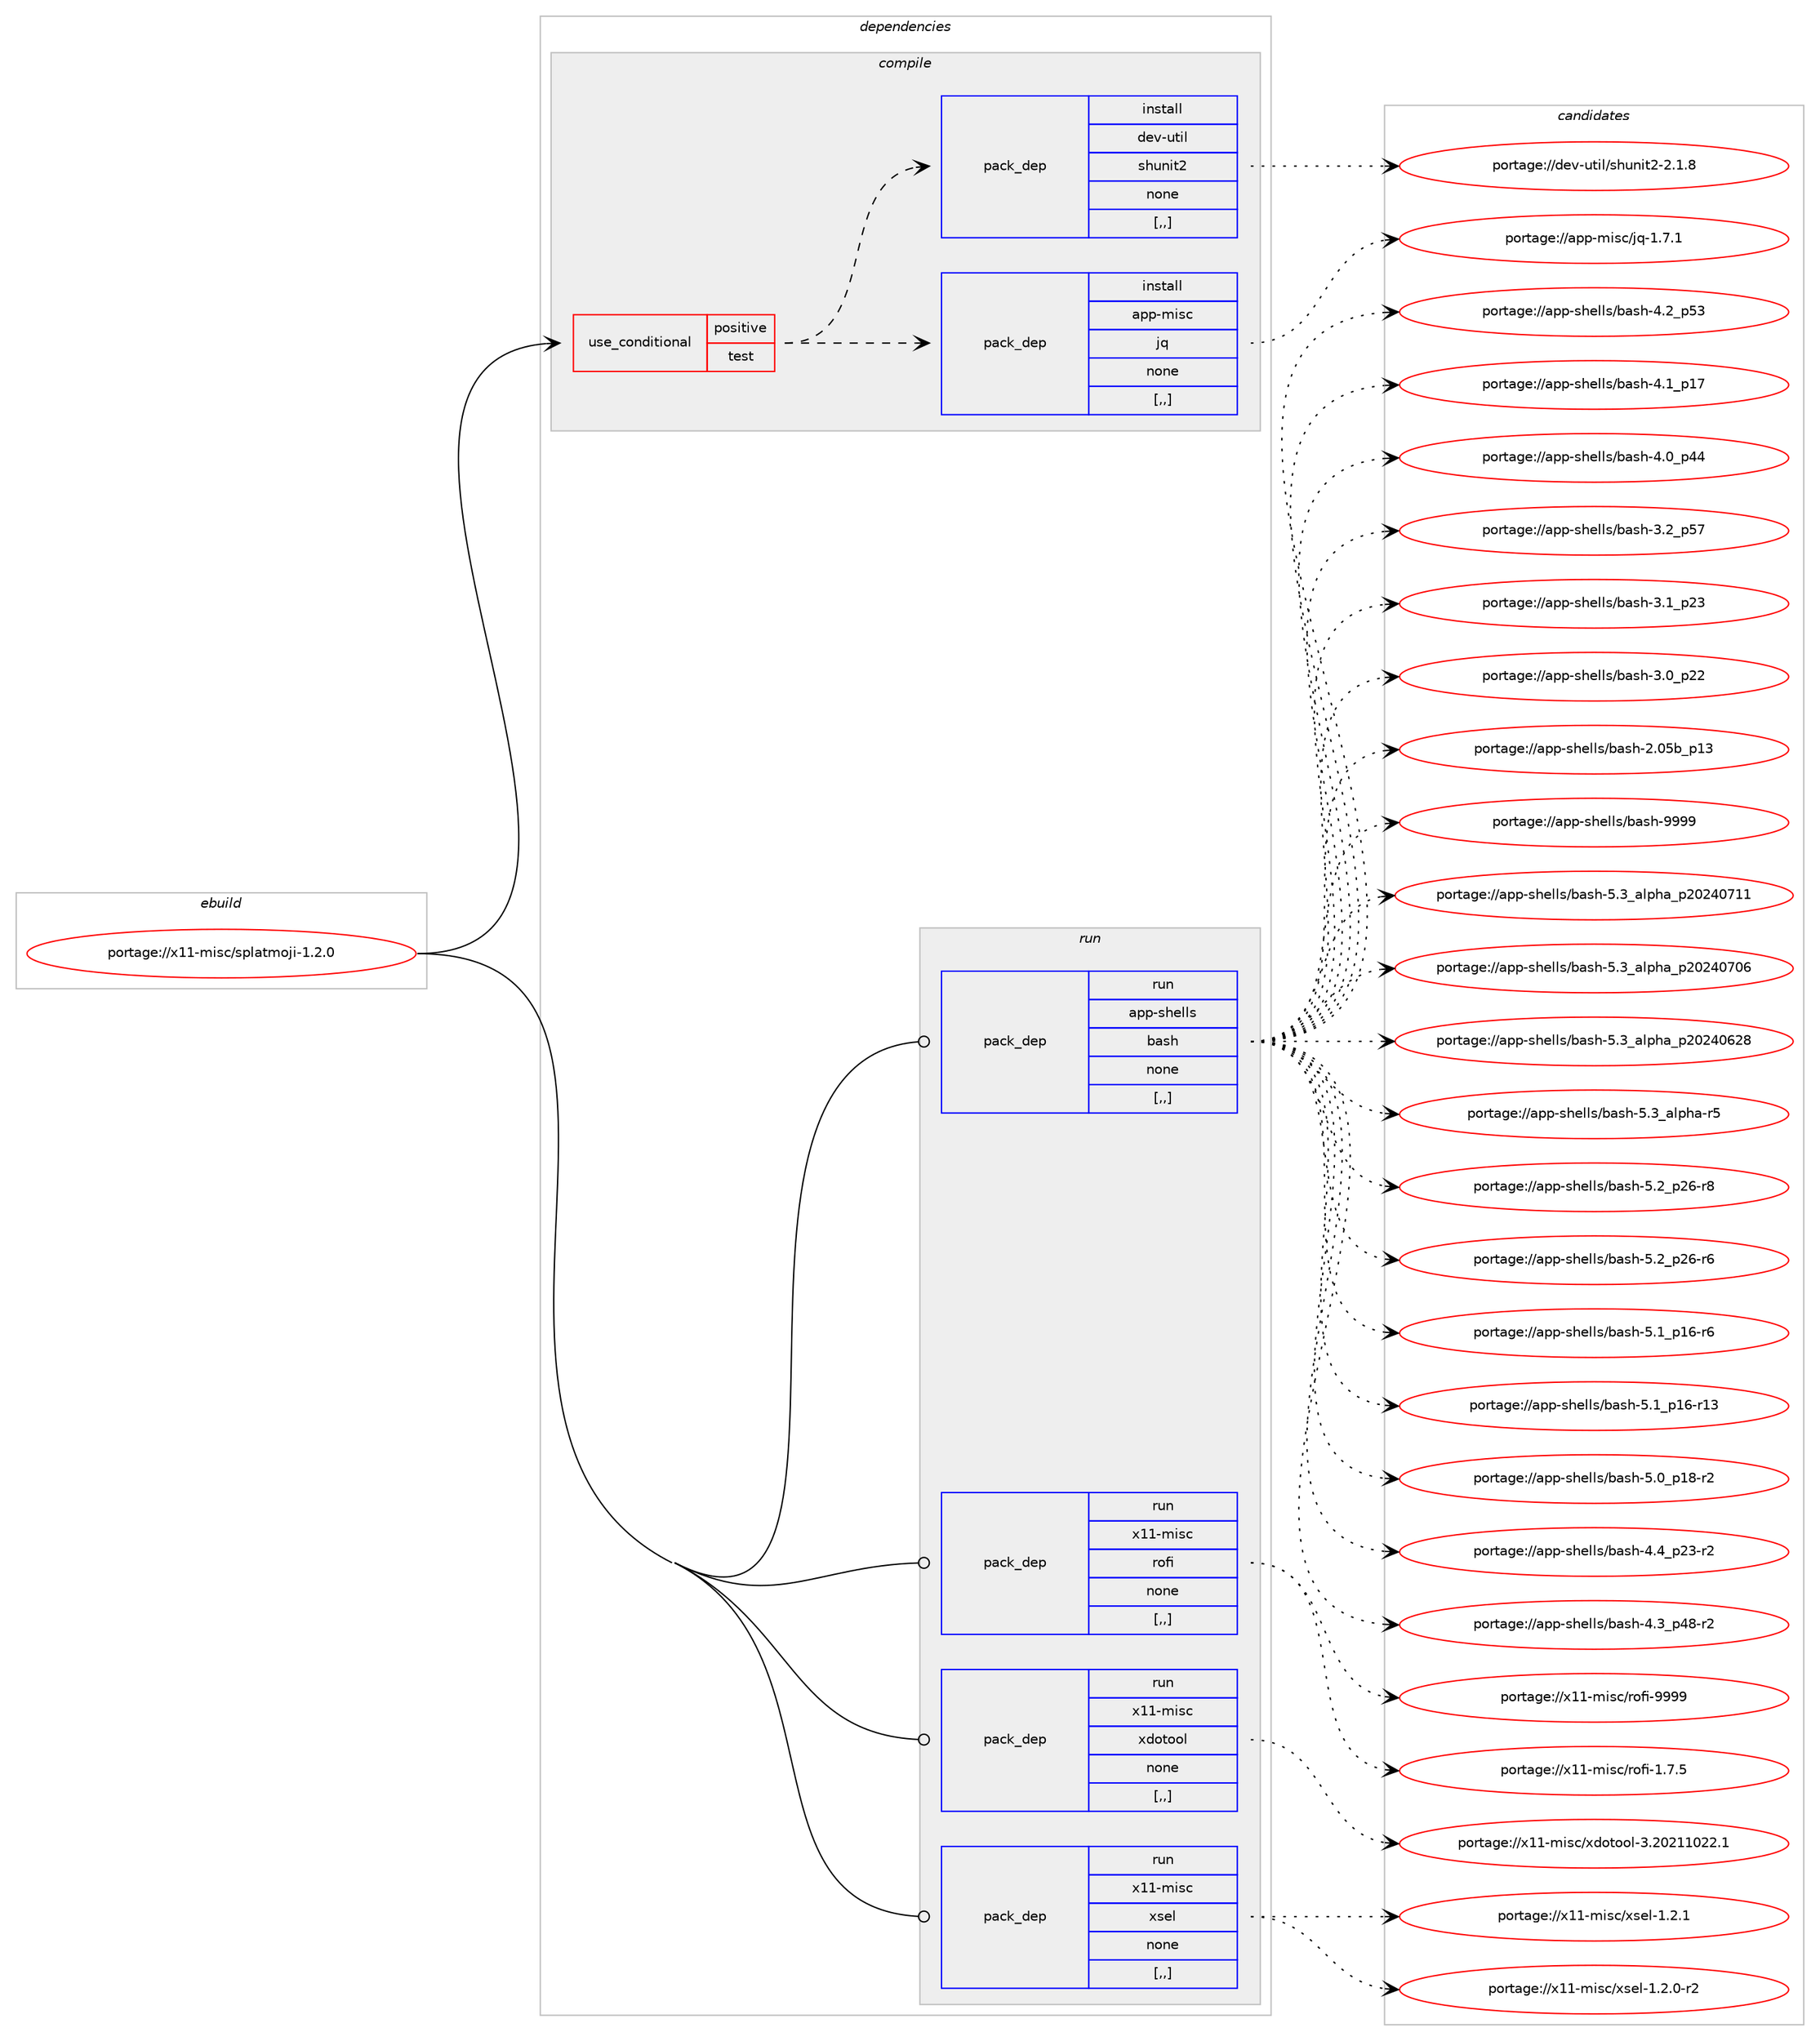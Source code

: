 digraph prolog {

# *************
# Graph options
# *************

newrank=true;
concentrate=true;
compound=true;
graph [rankdir=LR,fontname=Helvetica,fontsize=10,ranksep=1.5];#, ranksep=2.5, nodesep=0.2];
edge  [arrowhead=vee];
node  [fontname=Helvetica,fontsize=10];

# **********
# The ebuild
# **********

subgraph cluster_leftcol {
color=gray;
label=<<i>ebuild</i>>;
id [label="portage://x11-misc/splatmoji-1.2.0", color=red, width=4, href="../x11-misc/splatmoji-1.2.0.svg"];
}

# ****************
# The dependencies
# ****************

subgraph cluster_midcol {
color=gray;
label=<<i>dependencies</i>>;
subgraph cluster_compile {
fillcolor="#eeeeee";
style=filled;
label=<<i>compile</i>>;
subgraph cond121864 {
dependency460255 [label=<<TABLE BORDER="0" CELLBORDER="1" CELLSPACING="0" CELLPADDING="4"><TR><TD ROWSPAN="3" CELLPADDING="10">use_conditional</TD></TR><TR><TD>positive</TD></TR><TR><TD>test</TD></TR></TABLE>>, shape=none, color=red];
subgraph pack335007 {
dependency460256 [label=<<TABLE BORDER="0" CELLBORDER="1" CELLSPACING="0" CELLPADDING="4" WIDTH="220"><TR><TD ROWSPAN="6" CELLPADDING="30">pack_dep</TD></TR><TR><TD WIDTH="110">install</TD></TR><TR><TD>app-misc</TD></TR><TR><TD>jq</TD></TR><TR><TD>none</TD></TR><TR><TD>[,,]</TD></TR></TABLE>>, shape=none, color=blue];
}
dependency460255:e -> dependency460256:w [weight=20,style="dashed",arrowhead="vee"];
subgraph pack335008 {
dependency460257 [label=<<TABLE BORDER="0" CELLBORDER="1" CELLSPACING="0" CELLPADDING="4" WIDTH="220"><TR><TD ROWSPAN="6" CELLPADDING="30">pack_dep</TD></TR><TR><TD WIDTH="110">install</TD></TR><TR><TD>dev-util</TD></TR><TR><TD>shunit2</TD></TR><TR><TD>none</TD></TR><TR><TD>[,,]</TD></TR></TABLE>>, shape=none, color=blue];
}
dependency460255:e -> dependency460257:w [weight=20,style="dashed",arrowhead="vee"];
}
id:e -> dependency460255:w [weight=20,style="solid",arrowhead="vee"];
}
subgraph cluster_compileandrun {
fillcolor="#eeeeee";
style=filled;
label=<<i>compile and run</i>>;
}
subgraph cluster_run {
fillcolor="#eeeeee";
style=filled;
label=<<i>run</i>>;
subgraph pack335009 {
dependency460258 [label=<<TABLE BORDER="0" CELLBORDER="1" CELLSPACING="0" CELLPADDING="4" WIDTH="220"><TR><TD ROWSPAN="6" CELLPADDING="30">pack_dep</TD></TR><TR><TD WIDTH="110">run</TD></TR><TR><TD>app-shells</TD></TR><TR><TD>bash</TD></TR><TR><TD>none</TD></TR><TR><TD>[,,]</TD></TR></TABLE>>, shape=none, color=blue];
}
id:e -> dependency460258:w [weight=20,style="solid",arrowhead="odot"];
subgraph pack335010 {
dependency460259 [label=<<TABLE BORDER="0" CELLBORDER="1" CELLSPACING="0" CELLPADDING="4" WIDTH="220"><TR><TD ROWSPAN="6" CELLPADDING="30">pack_dep</TD></TR><TR><TD WIDTH="110">run</TD></TR><TR><TD>x11-misc</TD></TR><TR><TD>rofi</TD></TR><TR><TD>none</TD></TR><TR><TD>[,,]</TD></TR></TABLE>>, shape=none, color=blue];
}
id:e -> dependency460259:w [weight=20,style="solid",arrowhead="odot"];
subgraph pack335011 {
dependency460260 [label=<<TABLE BORDER="0" CELLBORDER="1" CELLSPACING="0" CELLPADDING="4" WIDTH="220"><TR><TD ROWSPAN="6" CELLPADDING="30">pack_dep</TD></TR><TR><TD WIDTH="110">run</TD></TR><TR><TD>x11-misc</TD></TR><TR><TD>xdotool</TD></TR><TR><TD>none</TD></TR><TR><TD>[,,]</TD></TR></TABLE>>, shape=none, color=blue];
}
id:e -> dependency460260:w [weight=20,style="solid",arrowhead="odot"];
subgraph pack335012 {
dependency460261 [label=<<TABLE BORDER="0" CELLBORDER="1" CELLSPACING="0" CELLPADDING="4" WIDTH="220"><TR><TD ROWSPAN="6" CELLPADDING="30">pack_dep</TD></TR><TR><TD WIDTH="110">run</TD></TR><TR><TD>x11-misc</TD></TR><TR><TD>xsel</TD></TR><TR><TD>none</TD></TR><TR><TD>[,,]</TD></TR></TABLE>>, shape=none, color=blue];
}
id:e -> dependency460261:w [weight=20,style="solid",arrowhead="odot"];
}
}

# **************
# The candidates
# **************

subgraph cluster_choices {
rank=same;
color=gray;
label=<<i>candidates</i>>;

subgraph choice335007 {
color=black;
nodesep=1;
choice97112112451091051159947106113454946554649 [label="portage://app-misc/jq-1.7.1", color=red, width=4,href="../app-misc/jq-1.7.1.svg"];
dependency460256:e -> choice97112112451091051159947106113454946554649:w [style=dotted,weight="100"];
}
subgraph choice335008 {
color=black;
nodesep=1;
choice100101118451171161051084711510411711010511650455046494656 [label="portage://dev-util/shunit2-2.1.8", color=red, width=4,href="../dev-util/shunit2-2.1.8.svg"];
dependency460257:e -> choice100101118451171161051084711510411711010511650455046494656:w [style=dotted,weight="100"];
}
subgraph choice335009 {
color=black;
nodesep=1;
choice97112112451151041011081081154798971151044557575757 [label="portage://app-shells/bash-9999", color=red, width=4,href="../app-shells/bash-9999.svg"];
choice971121124511510410110810811547989711510445534651959710811210497951125048505248554949 [label="portage://app-shells/bash-5.3_alpha_p20240711", color=red, width=4,href="../app-shells/bash-5.3_alpha_p20240711.svg"];
choice971121124511510410110810811547989711510445534651959710811210497951125048505248554854 [label="portage://app-shells/bash-5.3_alpha_p20240706", color=red, width=4,href="../app-shells/bash-5.3_alpha_p20240706.svg"];
choice971121124511510410110810811547989711510445534651959710811210497951125048505248545056 [label="portage://app-shells/bash-5.3_alpha_p20240628", color=red, width=4,href="../app-shells/bash-5.3_alpha_p20240628.svg"];
choice9711211245115104101108108115479897115104455346519597108112104974511453 [label="portage://app-shells/bash-5.3_alpha-r5", color=red, width=4,href="../app-shells/bash-5.3_alpha-r5.svg"];
choice9711211245115104101108108115479897115104455346509511250544511456 [label="portage://app-shells/bash-5.2_p26-r8", color=red, width=4,href="../app-shells/bash-5.2_p26-r8.svg"];
choice9711211245115104101108108115479897115104455346509511250544511454 [label="portage://app-shells/bash-5.2_p26-r6", color=red, width=4,href="../app-shells/bash-5.2_p26-r6.svg"];
choice9711211245115104101108108115479897115104455346499511249544511454 [label="portage://app-shells/bash-5.1_p16-r6", color=red, width=4,href="../app-shells/bash-5.1_p16-r6.svg"];
choice971121124511510410110810811547989711510445534649951124954451144951 [label="portage://app-shells/bash-5.1_p16-r13", color=red, width=4,href="../app-shells/bash-5.1_p16-r13.svg"];
choice9711211245115104101108108115479897115104455346489511249564511450 [label="portage://app-shells/bash-5.0_p18-r2", color=red, width=4,href="../app-shells/bash-5.0_p18-r2.svg"];
choice9711211245115104101108108115479897115104455246529511250514511450 [label="portage://app-shells/bash-4.4_p23-r2", color=red, width=4,href="../app-shells/bash-4.4_p23-r2.svg"];
choice9711211245115104101108108115479897115104455246519511252564511450 [label="portage://app-shells/bash-4.3_p48-r2", color=red, width=4,href="../app-shells/bash-4.3_p48-r2.svg"];
choice971121124511510410110810811547989711510445524650951125351 [label="portage://app-shells/bash-4.2_p53", color=red, width=4,href="../app-shells/bash-4.2_p53.svg"];
choice971121124511510410110810811547989711510445524649951124955 [label="portage://app-shells/bash-4.1_p17", color=red, width=4,href="../app-shells/bash-4.1_p17.svg"];
choice971121124511510410110810811547989711510445524648951125252 [label="portage://app-shells/bash-4.0_p44", color=red, width=4,href="../app-shells/bash-4.0_p44.svg"];
choice971121124511510410110810811547989711510445514650951125355 [label="portage://app-shells/bash-3.2_p57", color=red, width=4,href="../app-shells/bash-3.2_p57.svg"];
choice971121124511510410110810811547989711510445514649951125051 [label="portage://app-shells/bash-3.1_p23", color=red, width=4,href="../app-shells/bash-3.1_p23.svg"];
choice971121124511510410110810811547989711510445514648951125050 [label="portage://app-shells/bash-3.0_p22", color=red, width=4,href="../app-shells/bash-3.0_p22.svg"];
choice9711211245115104101108108115479897115104455046485398951124951 [label="portage://app-shells/bash-2.05b_p13", color=red, width=4,href="../app-shells/bash-2.05b_p13.svg"];
dependency460258:e -> choice97112112451151041011081081154798971151044557575757:w [style=dotted,weight="100"];
dependency460258:e -> choice971121124511510410110810811547989711510445534651959710811210497951125048505248554949:w [style=dotted,weight="100"];
dependency460258:e -> choice971121124511510410110810811547989711510445534651959710811210497951125048505248554854:w [style=dotted,weight="100"];
dependency460258:e -> choice971121124511510410110810811547989711510445534651959710811210497951125048505248545056:w [style=dotted,weight="100"];
dependency460258:e -> choice9711211245115104101108108115479897115104455346519597108112104974511453:w [style=dotted,weight="100"];
dependency460258:e -> choice9711211245115104101108108115479897115104455346509511250544511456:w [style=dotted,weight="100"];
dependency460258:e -> choice9711211245115104101108108115479897115104455346509511250544511454:w [style=dotted,weight="100"];
dependency460258:e -> choice9711211245115104101108108115479897115104455346499511249544511454:w [style=dotted,weight="100"];
dependency460258:e -> choice971121124511510410110810811547989711510445534649951124954451144951:w [style=dotted,weight="100"];
dependency460258:e -> choice9711211245115104101108108115479897115104455346489511249564511450:w [style=dotted,weight="100"];
dependency460258:e -> choice9711211245115104101108108115479897115104455246529511250514511450:w [style=dotted,weight="100"];
dependency460258:e -> choice9711211245115104101108108115479897115104455246519511252564511450:w [style=dotted,weight="100"];
dependency460258:e -> choice971121124511510410110810811547989711510445524650951125351:w [style=dotted,weight="100"];
dependency460258:e -> choice971121124511510410110810811547989711510445524649951124955:w [style=dotted,weight="100"];
dependency460258:e -> choice971121124511510410110810811547989711510445524648951125252:w [style=dotted,weight="100"];
dependency460258:e -> choice971121124511510410110810811547989711510445514650951125355:w [style=dotted,weight="100"];
dependency460258:e -> choice971121124511510410110810811547989711510445514649951125051:w [style=dotted,weight="100"];
dependency460258:e -> choice971121124511510410110810811547989711510445514648951125050:w [style=dotted,weight="100"];
dependency460258:e -> choice9711211245115104101108108115479897115104455046485398951124951:w [style=dotted,weight="100"];
}
subgraph choice335010 {
color=black;
nodesep=1;
choice12049494510910511599471141111021054557575757 [label="portage://x11-misc/rofi-9999", color=red, width=4,href="../x11-misc/rofi-9999.svg"];
choice1204949451091051159947114111102105454946554653 [label="portage://x11-misc/rofi-1.7.5", color=red, width=4,href="../x11-misc/rofi-1.7.5.svg"];
dependency460259:e -> choice12049494510910511599471141111021054557575757:w [style=dotted,weight="100"];
dependency460259:e -> choice1204949451091051159947114111102105454946554653:w [style=dotted,weight="100"];
}
subgraph choice335011 {
color=black;
nodesep=1;
choice120494945109105115994712010011111611111110845514650485049494850504649 [label="portage://x11-misc/xdotool-3.20211022.1", color=red, width=4,href="../x11-misc/xdotool-3.20211022.1.svg"];
dependency460260:e -> choice120494945109105115994712010011111611111110845514650485049494850504649:w [style=dotted,weight="100"];
}
subgraph choice335012 {
color=black;
nodesep=1;
choice1204949451091051159947120115101108454946504649 [label="portage://x11-misc/xsel-1.2.1", color=red, width=4,href="../x11-misc/xsel-1.2.1.svg"];
choice12049494510910511599471201151011084549465046484511450 [label="portage://x11-misc/xsel-1.2.0-r2", color=red, width=4,href="../x11-misc/xsel-1.2.0-r2.svg"];
dependency460261:e -> choice1204949451091051159947120115101108454946504649:w [style=dotted,weight="100"];
dependency460261:e -> choice12049494510910511599471201151011084549465046484511450:w [style=dotted,weight="100"];
}
}

}
